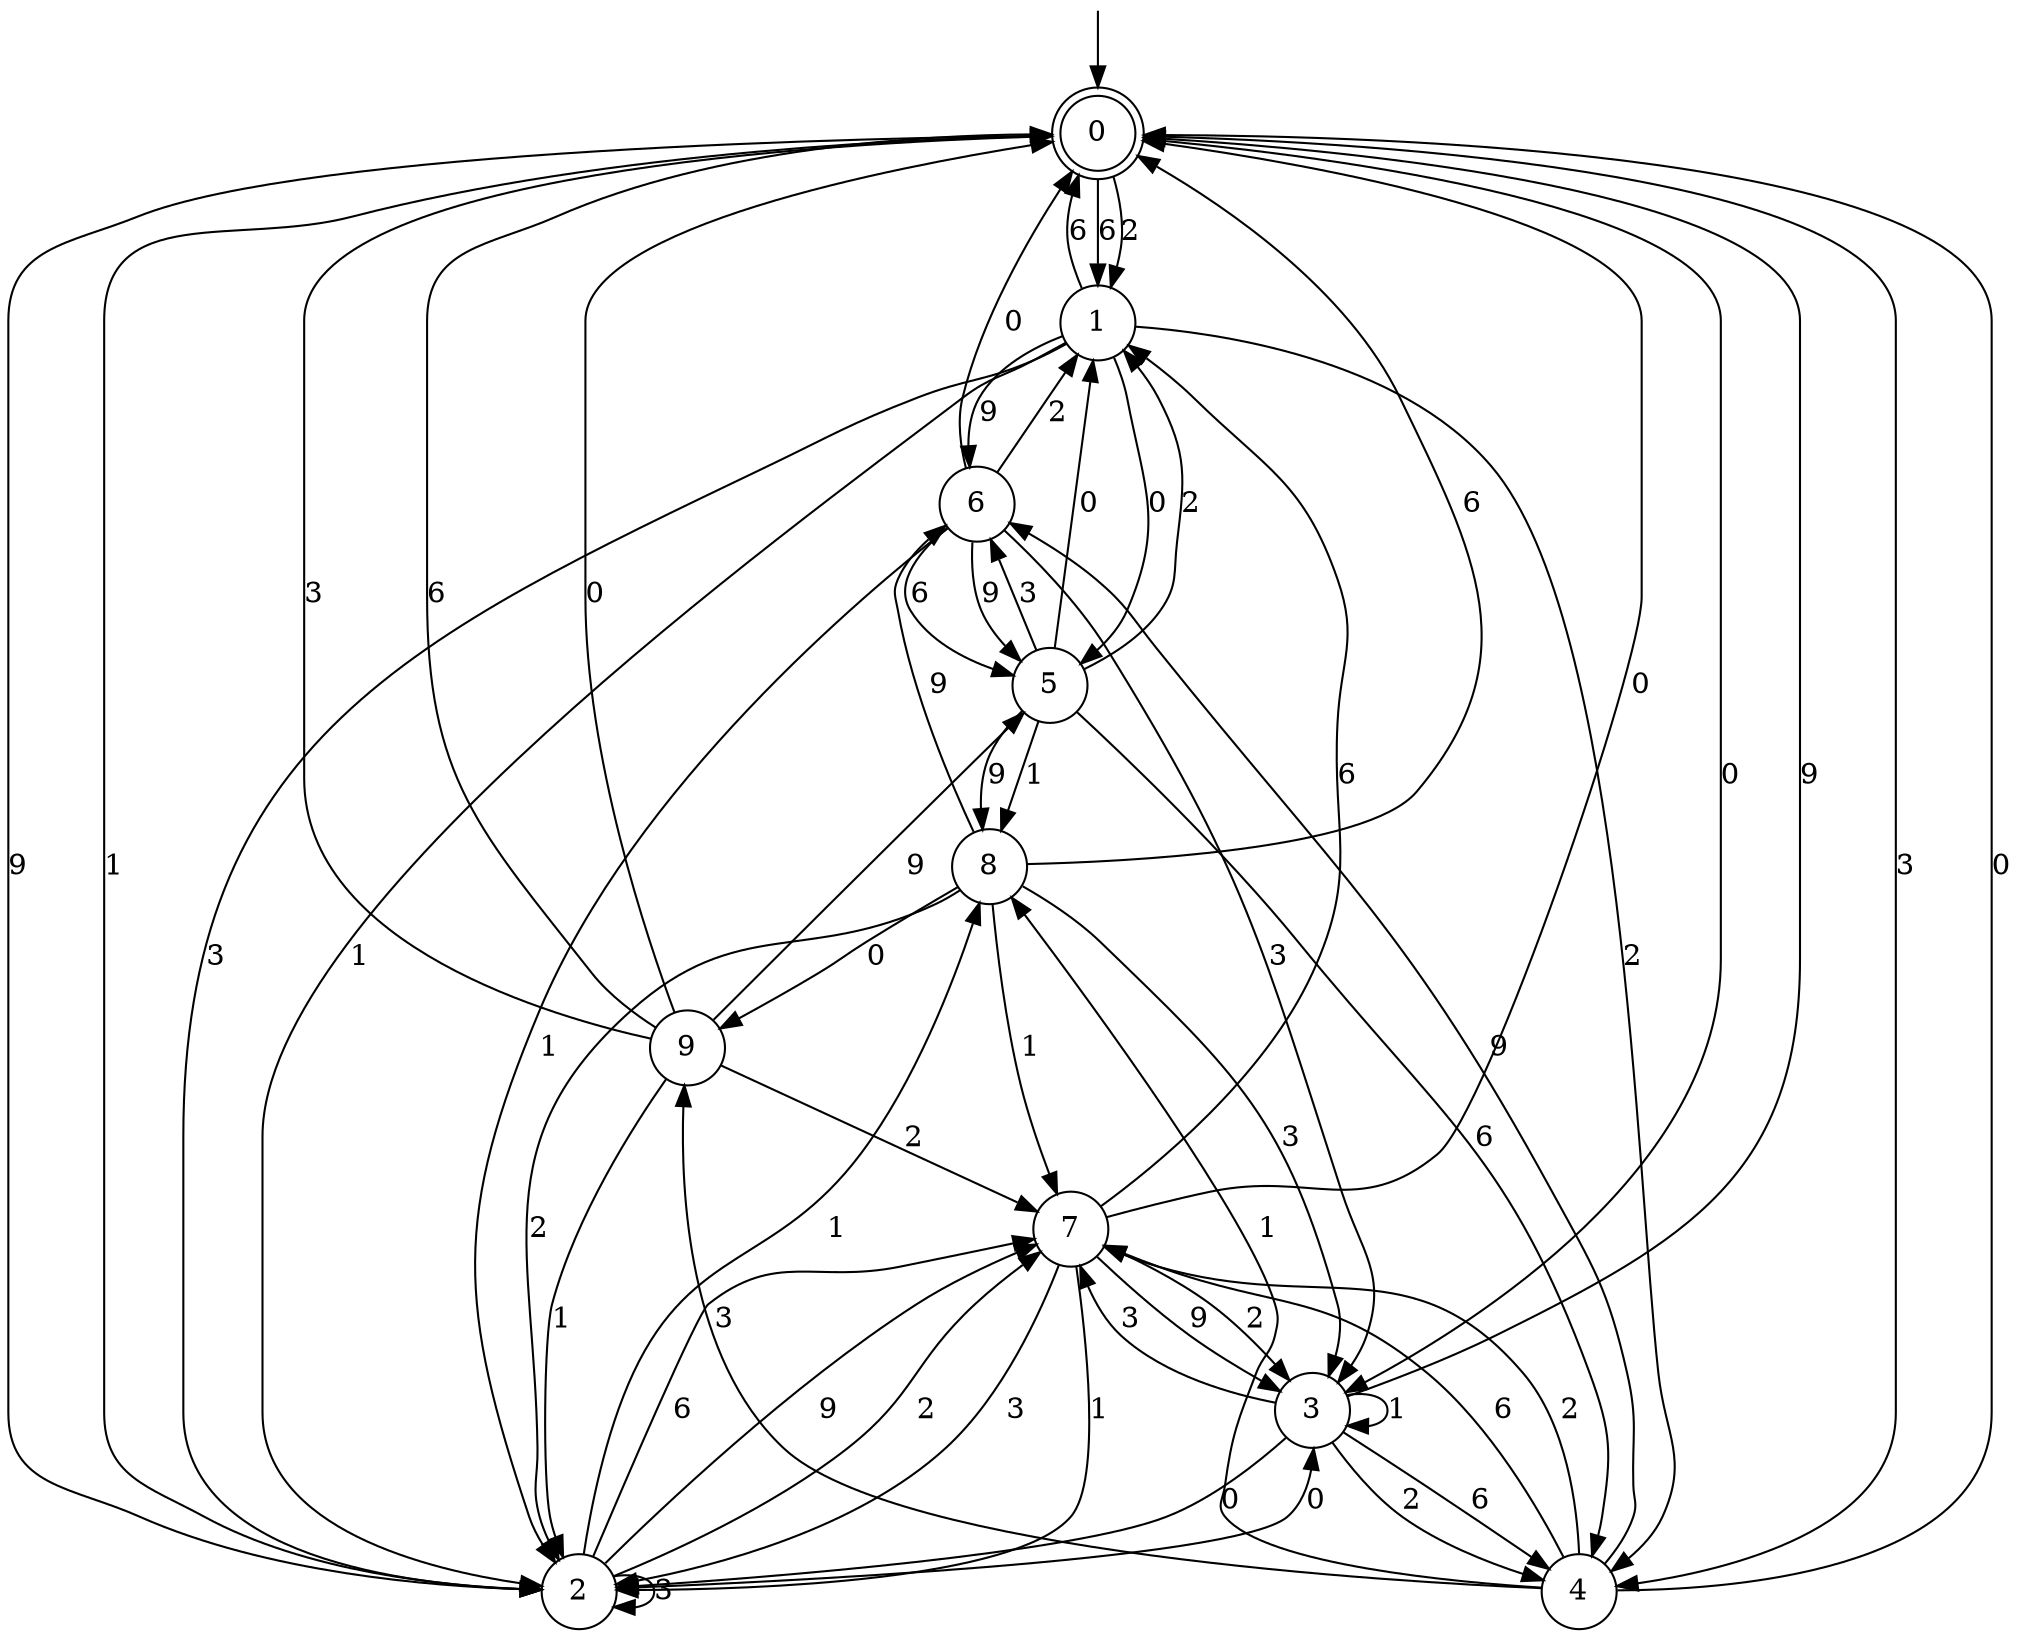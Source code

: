 digraph g {

	s0 [shape="doublecircle" label="0"];
	s1 [shape="circle" label="1"];
	s2 [shape="circle" label="2"];
	s3 [shape="circle" label="3"];
	s4 [shape="circle" label="4"];
	s5 [shape="circle" label="5"];
	s6 [shape="circle" label="6"];
	s7 [shape="circle" label="7"];
	s8 [shape="circle" label="8"];
	s9 [shape="circle" label="9"];
	s0 -> s1 [label="6"];
	s0 -> s2 [label="1"];
	s0 -> s3 [label="0"];
	s0 -> s4 [label="3"];
	s0 -> s2 [label="9"];
	s0 -> s1 [label="2"];
	s1 -> s0 [label="6"];
	s1 -> s2 [label="1"];
	s1 -> s5 [label="0"];
	s1 -> s2 [label="3"];
	s1 -> s6 [label="9"];
	s1 -> s4 [label="2"];
	s2 -> s7 [label="6"];
	s2 -> s8 [label="1"];
	s2 -> s3 [label="0"];
	s2 -> s2 [label="3"];
	s2 -> s7 [label="9"];
	s2 -> s7 [label="2"];
	s3 -> s4 [label="6"];
	s3 -> s3 [label="1"];
	s3 -> s2 [label="0"];
	s3 -> s7 [label="3"];
	s3 -> s0 [label="9"];
	s3 -> s4 [label="2"];
	s4 -> s7 [label="6"];
	s4 -> s8 [label="1"];
	s4 -> s0 [label="0"];
	s4 -> s9 [label="3"];
	s4 -> s6 [label="9"];
	s4 -> s7 [label="2"];
	s5 -> s4 [label="6"];
	s5 -> s8 [label="1"];
	s5 -> s1 [label="0"];
	s5 -> s6 [label="3"];
	s5 -> s8 [label="9"];
	s5 -> s1 [label="2"];
	s6 -> s5 [label="6"];
	s6 -> s2 [label="1"];
	s6 -> s0 [label="0"];
	s6 -> s3 [label="3"];
	s6 -> s5 [label="9"];
	s6 -> s1 [label="2"];
	s7 -> s1 [label="6"];
	s7 -> s2 [label="1"];
	s7 -> s0 [label="0"];
	s7 -> s2 [label="3"];
	s7 -> s3 [label="9"];
	s7 -> s3 [label="2"];
	s8 -> s0 [label="6"];
	s8 -> s7 [label="1"];
	s8 -> s9 [label="0"];
	s8 -> s3 [label="3"];
	s8 -> s6 [label="9"];
	s8 -> s2 [label="2"];
	s9 -> s0 [label="6"];
	s9 -> s2 [label="1"];
	s9 -> s0 [label="0"];
	s9 -> s0 [label="3"];
	s9 -> s5 [label="9"];
	s9 -> s7 [label="2"];

__start0 [label="" shape="none" width="0" height="0"];
__start0 -> s0;

}
